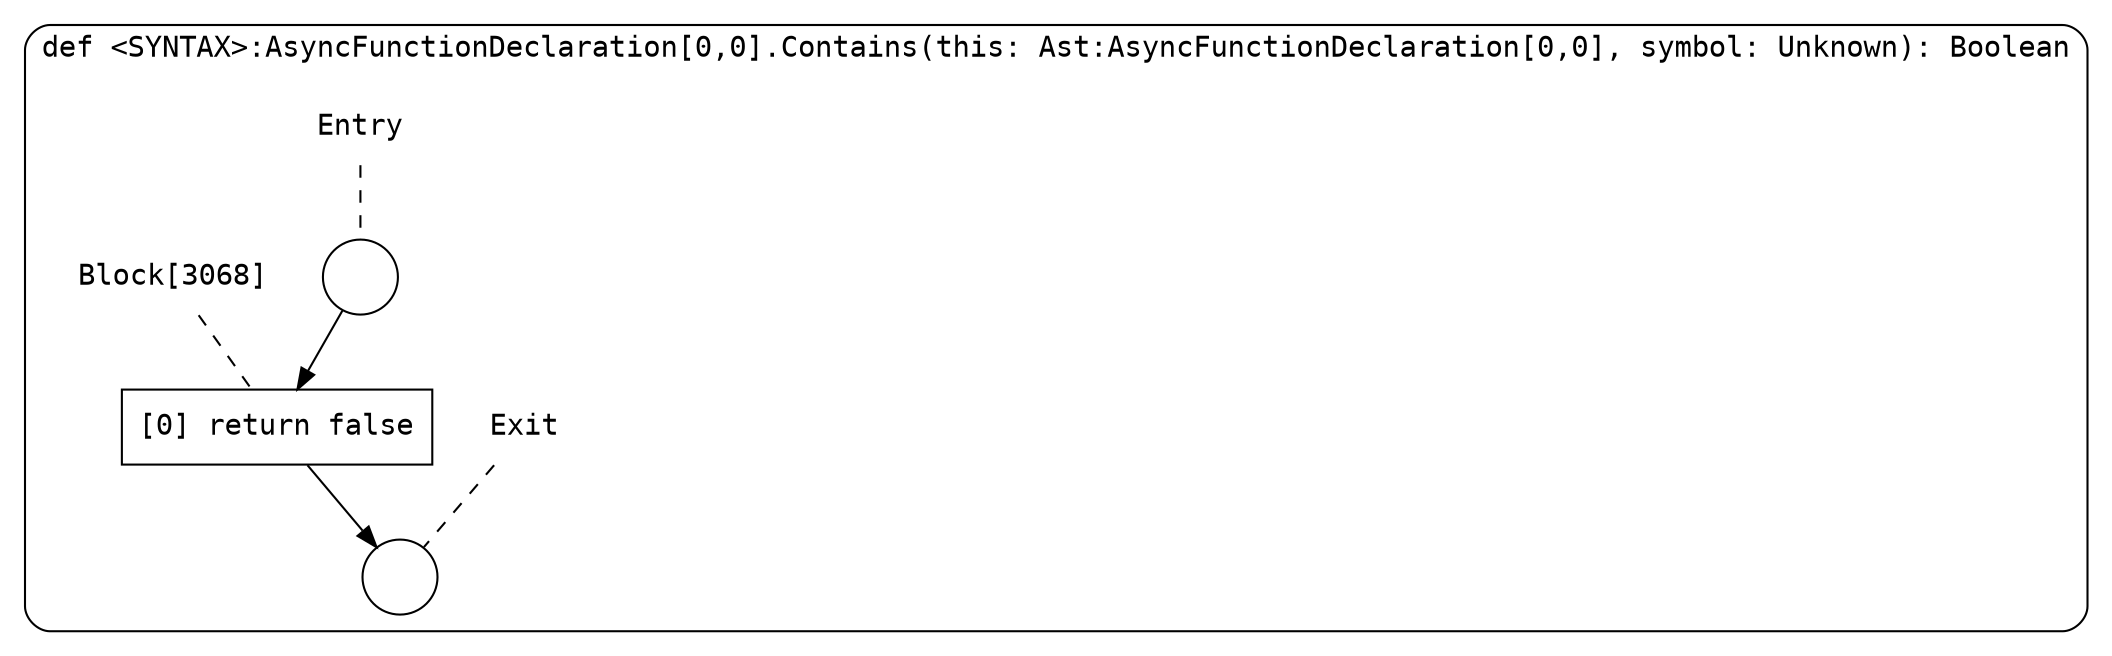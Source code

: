 digraph {
  graph [fontname = "Consolas"]
  node [fontname = "Consolas"]
  edge [fontname = "Consolas"]
  subgraph cluster805 {
    label = "def <SYNTAX>:AsyncFunctionDeclaration[0,0].Contains(this: Ast:AsyncFunctionDeclaration[0,0], symbol: Unknown): Boolean"
    style = rounded
    cluster805_entry_name [shape=none, label=<<font color="black">Entry</font>>]
    cluster805_entry_name -> cluster805_entry [arrowhead=none, color="black", style=dashed]
    cluster805_entry [shape=circle label=" " color="black" fillcolor="white" style=filled]
    cluster805_entry -> node3068 [color="black"]
    cluster805_exit_name [shape=none, label=<<font color="black">Exit</font>>]
    cluster805_exit_name -> cluster805_exit [arrowhead=none, color="black", style=dashed]
    cluster805_exit [shape=circle label=" " color="black" fillcolor="white" style=filled]
    node3068_name [shape=none, label=<<font color="black">Block[3068]</font>>]
    node3068_name -> node3068 [arrowhead=none, color="black", style=dashed]
    node3068 [shape=box, label=<<font color="black">[0] return false<BR ALIGN="LEFT"/></font>> color="black" fillcolor="white", style=filled]
    node3068 -> cluster805_exit [color="black"]
  }
}